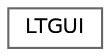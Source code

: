 digraph "Graphical Class Hierarchy"
{
 // LATEX_PDF_SIZE
  bgcolor="transparent";
  edge [fontname=Helvetica,fontsize=10,labelfontname=Helvetica,labelfontsize=10];
  node [fontname=Helvetica,fontsize=10,shape=box,height=0.2,width=0.4];
  rankdir="LR";
  Node0 [id="Node000000",label="LTGUI",height=0.2,width=0.4,color="grey40", fillcolor="white", style="filled",URL="$class_l_t_g_u_i.html",tooltip=" "];
}
